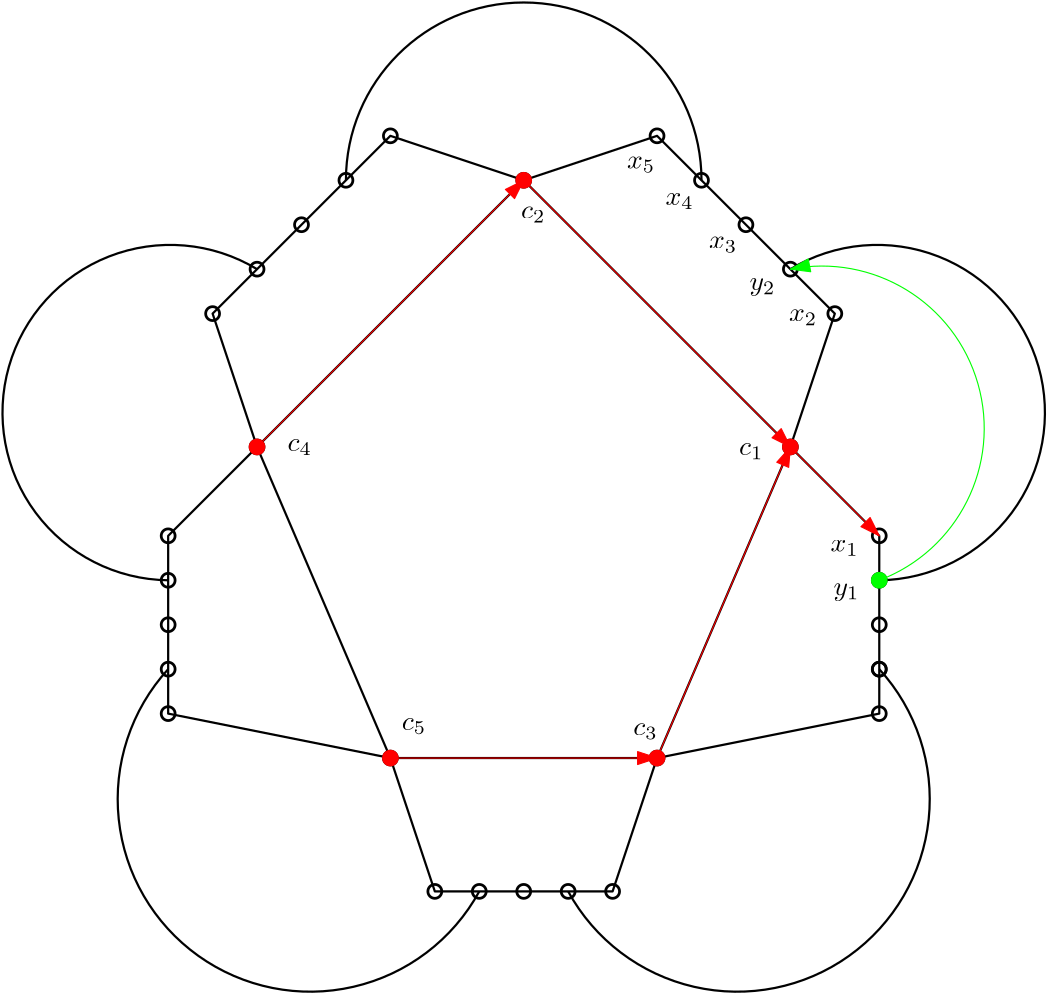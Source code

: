 <?xml version="1.0"?>
<!DOCTYPE ipe SYSTEM "ipe.dtd">
<ipe version="70107" creator="Ipe 7.1.10">
<info created="D:20170626113802" modified="D:20170626155929"/>
<ipestyle name="basic">
<symbol name="arrow/arc(spx)">
<path stroke="sym-stroke" fill="sym-stroke" pen="sym-pen">
0 0 m
-1 0.333 l
-1 -0.333 l
h
</path>
</symbol>
<symbol name="arrow/farc(spx)">
<path stroke="sym-stroke" fill="white" pen="sym-pen">
0 0 m
-1 0.333 l
-1 -0.333 l
h
</path>
</symbol>
<symbol name="arrow/ptarc(spx)">
<path stroke="sym-stroke" fill="sym-stroke" pen="sym-pen">
0 0 m
-1 0.333 l
-0.8 0 l
-1 -0.333 l
h
</path>
</symbol>
<symbol name="arrow/fptarc(spx)">
<path stroke="sym-stroke" fill="white" pen="sym-pen">
0 0 m
-1 0.333 l
-0.8 0 l
-1 -0.333 l
h
</path>
</symbol>
<symbol name="mark/circle(sx)" transformations="translations">
<path fill="sym-stroke">
0.6 0 0 0.6 0 0 e
0.4 0 0 0.4 0 0 e
</path>
</symbol>
<symbol name="mark/disk(sx)" transformations="translations">
<path fill="sym-stroke">
0.6 0 0 0.6 0 0 e
</path>
</symbol>
<symbol name="mark/fdisk(sfx)" transformations="translations">
<group>
<path fill="sym-fill">
0.5 0 0 0.5 0 0 e
</path>
<path fill="sym-stroke" fillrule="eofill">
0.6 0 0 0.6 0 0 e
0.4 0 0 0.4 0 0 e
</path>
</group>
</symbol>
<symbol name="mark/box(sx)" transformations="translations">
<path fill="sym-stroke" fillrule="eofill">
-0.6 -0.6 m
0.6 -0.6 l
0.6 0.6 l
-0.6 0.6 l
h
-0.4 -0.4 m
0.4 -0.4 l
0.4 0.4 l
-0.4 0.4 l
h
</path>
</symbol>
<symbol name="mark/square(sx)" transformations="translations">
<path fill="sym-stroke">
-0.6 -0.6 m
0.6 -0.6 l
0.6 0.6 l
-0.6 0.6 l
h
</path>
</symbol>
<symbol name="mark/fsquare(sfx)" transformations="translations">
<group>
<path fill="sym-fill">
-0.5 -0.5 m
0.5 -0.5 l
0.5 0.5 l
-0.5 0.5 l
h
</path>
<path fill="sym-stroke" fillrule="eofill">
-0.6 -0.6 m
0.6 -0.6 l
0.6 0.6 l
-0.6 0.6 l
h
-0.4 -0.4 m
0.4 -0.4 l
0.4 0.4 l
-0.4 0.4 l
h
</path>
</group>
</symbol>
<symbol name="mark/cross(sx)" transformations="translations">
<group>
<path fill="sym-stroke">
-0.43 -0.57 m
0.57 0.43 l
0.43 0.57 l
-0.57 -0.43 l
h
</path>
<path fill="sym-stroke">
-0.43 0.57 m
0.57 -0.43 l
0.43 -0.57 l
-0.57 0.43 l
h
</path>
</group>
</symbol>
<symbol name="arrow/fnormal(spx)">
<path stroke="sym-stroke" fill="white" pen="sym-pen">
0 0 m
-1 0.333 l
-1 -0.333 l
h
</path>
</symbol>
<symbol name="arrow/pointed(spx)">
<path stroke="sym-stroke" fill="sym-stroke" pen="sym-pen">
0 0 m
-1 0.333 l
-0.8 0 l
-1 -0.333 l
h
</path>
</symbol>
<symbol name="arrow/fpointed(spx)">
<path stroke="sym-stroke" fill="white" pen="sym-pen">
0 0 m
-1 0.333 l
-0.8 0 l
-1 -0.333 l
h
</path>
</symbol>
<symbol name="arrow/linear(spx)">
<path stroke="sym-stroke" pen="sym-pen">
-1 0.333 m
0 0 l
-1 -0.333 l
</path>
</symbol>
<symbol name="arrow/fdouble(spx)">
<path stroke="sym-stroke" fill="white" pen="sym-pen">
0 0 m
-1 0.333 l
-1 -0.333 l
h
-1 0 m
-2 0.333 l
-2 -0.333 l
h
</path>
</symbol>
<symbol name="arrow/double(spx)">
<path stroke="sym-stroke" fill="sym-stroke" pen="sym-pen">
0 0 m
-1 0.333 l
-1 -0.333 l
h
-1 0 m
-2 0.333 l
-2 -0.333 l
h
</path>
</symbol>
<pen name="heavier" value="0.8"/>
<pen name="fat" value="1.2"/>
<pen name="ultrafat" value="2"/>
<symbolsize name="large" value="5"/>
<symbolsize name="small" value="2"/>
<symbolsize name="tiny" value="1.1"/>
<arrowsize name="large" value="10"/>
<arrowsize name="small" value="5"/>
<arrowsize name="tiny" value="3"/>
<color name="red" value="1 0 0"/>
<color name="green" value="0 1 0"/>
<color name="blue" value="0 0 1"/>
<color name="yellow" value="1 1 0"/>
<color name="orange" value="1 0.647 0"/>
<color name="gold" value="1 0.843 0"/>
<color name="purple" value="0.627 0.125 0.941"/>
<color name="gray" value="0.745"/>
<color name="brown" value="0.647 0.165 0.165"/>
<color name="navy" value="0 0 0.502"/>
<color name="pink" value="1 0.753 0.796"/>
<color name="seagreen" value="0.18 0.545 0.341"/>
<color name="turquoise" value="0.251 0.878 0.816"/>
<color name="violet" value="0.933 0.51 0.933"/>
<color name="darkblue" value="0 0 0.545"/>
<color name="darkcyan" value="0 0.545 0.545"/>
<color name="darkgray" value="0.663"/>
<color name="darkgreen" value="0 0.392 0"/>
<color name="darkmagenta" value="0.545 0 0.545"/>
<color name="darkorange" value="1 0.549 0"/>
<color name="darkred" value="0.545 0 0"/>
<color name="lightblue" value="0.678 0.847 0.902"/>
<color name="lightcyan" value="0.878 1 1"/>
<color name="lightgray" value="0.827"/>
<color name="lightgreen" value="0.565 0.933 0.565"/>
<color name="lightyellow" value="1 1 0.878"/>
<dashstyle name="dashed" value="[4] 0"/>
<dashstyle name="dotted" value="[1 3] 0"/>
<dashstyle name="dash dotted" value="[4 2 1 2] 0"/>
<dashstyle name="dash dot dotted" value="[4 2 1 2 1 2] 0"/>
<textsize name="large" value="\large"/>
<textsize name="Large" value="\Large"/>
<textsize name="LARGE" value="\LARGE"/>
<textsize name="huge" value="\huge"/>
<textsize name="Huge" value="\Huge"/>
<textsize name="small" value="\small"/>
<textsize name="footnote" value="\footnotesize"/>
<textsize name="tiny" value="\tiny"/>
<textstyle name="center" begin="\begin{center}" end="\end{center}"/>
<textstyle name="itemize" begin="\begin{itemize}" end="\end{itemize}"/>
<textstyle name="item" begin="\begin{itemize}\item{}" end="\end{itemize}"/>
<gridsize name="4 pts" value="4"/>
<gridsize name="8 pts (~3 mm)" value="8"/>
<gridsize name="16 pts (~6 mm)" value="16"/>
<gridsize name="32 pts (~12 mm)" value="32"/>
<gridsize name="10 pts (~3.5 mm)" value="10"/>
<gridsize name="20 pts (~7 mm)" value="20"/>
<gridsize name="14 pts (~5 mm)" value="14"/>
<gridsize name="28 pts (~10 mm)" value="28"/>
<gridsize name="56 pts (~20 mm)" value="56"/>
<anglesize name="90 deg" value="90"/>
<anglesize name="60 deg" value="60"/>
<anglesize name="45 deg" value="45"/>
<anglesize name="30 deg" value="30"/>
<anglesize name="22.5 deg" value="22.5"/>
<opacity name="10%" value="0.1"/>
<opacity name="30%" value="0.3"/>
<opacity name="50%" value="0.5"/>
<opacity name="75%" value="0.75"/>
<tiling name="falling" angle="-60" step="4" width="1"/>
<tiling name="rising" angle="30" step="4" width="1"/>
</ipestyle>
<page>
<layer name="alpha"/>
<layer name="beta"/>
<layer name="gamma"/>
<view layers="alpha beta gamma" active="beta"/>
<use layer="alpha" name="mark/circle(sx)" pos="256 704" size="large" stroke="black"/>
<use name="mark/circle(sx)" pos="160 608" size="large" stroke="black"/>
<use name="mark/circle(sx)" pos="352 608" size="large" stroke="black"/>
<use name="mark/circle(sx)" pos="304 496" size="large" stroke="black"/>
<use name="mark/circle(sx)" pos="208 496" size="large" stroke="black"/>
<path stroke="black" pen="heavier">
256 704 m
160 608 l
208 496 l
304 496 l
352 608 l
256 704 l
</path>
<use name="mark/circle(sx)" pos="144 656" size="large" stroke="black"/>
<use name="mark/circle(sx)" pos="160 672" size="large" stroke="black"/>
<use name="mark/circle(sx)" pos="176 688" size="large" stroke="black"/>
<use name="mark/circle(sx)" pos="192 704" size="large" stroke="black"/>
<use name="mark/circle(sx)" pos="208 720" size="large" stroke="black"/>
<use matrix="1 0 0 1 16 0" name="mark/circle(sx)" pos="288 720" size="large" stroke="black"/>
<use matrix="1 0 0 1 16 0" name="mark/circle(sx)" pos="304 704" size="large" stroke="black"/>
<use matrix="1 0 0 1 16 0" name="mark/circle(sx)" pos="320 688" size="large" stroke="black"/>
<use matrix="1 0 0 1 16 0" name="mark/circle(sx)" pos="336 672" size="large" stroke="black"/>
<use matrix="1 0 0 1 16 0" name="mark/circle(sx)" pos="352 656" size="large" stroke="black"/>
<use name="mark/circle(sx)" pos="384 576" size="large" stroke="black"/>
<use name="mark/circle(sx)" pos="384 560" size="large" stroke="black"/>
<use name="mark/circle(sx)" pos="384 544" size="large" stroke="black"/>
<use name="mark/circle(sx)" pos="384 528" size="large" stroke="black"/>
<use name="mark/circle(sx)" pos="384 528" size="large" stroke="black"/>
<use name="mark/circle(sx)" pos="128 576" size="large" stroke="black"/>
<use name="mark/circle(sx)" pos="128 560" size="large" stroke="black"/>
<use name="mark/circle(sx)" pos="128 544" size="large" stroke="black"/>
<use name="mark/circle(sx)" pos="128 528" size="large" stroke="black"/>
<use name="mark/circle(sx)" pos="128 512" size="large" stroke="black"/>
<use name="mark/circle(sx)" pos="224 448" size="large" stroke="black"/>
<use name="mark/circle(sx)" pos="240 448" size="large" stroke="black"/>
<use name="mark/circle(sx)" pos="256 448" size="large" stroke="black"/>
<use name="mark/circle(sx)" pos="272 448" size="large" stroke="black"/>
<use name="mark/circle(sx)" pos="288 448" size="large" stroke="black"/>
<use name="mark/circle(sx)" pos="384 512" size="large" stroke="black"/>
<path stroke="black" pen="heavier">
256 704 m
208 720 l
192 704 l
176 688 l
160 672 l
144 656 l
160 608 l
</path>
<path stroke="black" pen="heavier">
352 608 m
384 576 l
384 560 l
384 544 l
384 528 l
384 512 l
304 496 l
</path>
<path stroke="black" pen="heavier">
304 496 m
288 448 l
272 448 l
256 448 l
240 448 l
224 448 l
208 496 l
</path>
<path stroke="black" pen="heavier">
208 496 m
128 512 l
128 528 l
128 544 l
128 560 l
128 576 l
160 608 l
</path>
<path stroke="black" pen="heavier">
128 560 m
60.368 0 0 -60.368 128.727 620.364 160 672 a
</path>
<path stroke="black" pen="heavier">
256 704 m
304 720 l
320 704 l
336 688 l
352 672 l
368 656 l
352 608 l
</path>
<path stroke="black" pen="heavier">
192 704 m
64 0 0 -64 256 704 320 704 a
</path>
<path stroke="black" pen="heavier">
384 560 m
60.368 0 0 60.368 383.273 620.364 352 672 a
</path>
<path stroke="black" pen="heavier">
384 528 m
69.3223 0 0 -69.3223 332.848 481.212 272 448 a
</path>
<path stroke="black" pen="heavier">
128 528 m
69.3223 0 0 69.3223 179.152 481.212 240 448 a
</path>
<text layer="gamma" matrix="1 0 0 1 6.72611 -1.12102" transformations="translations" pos="326.811 606.2" stroke="black" type="label" width="8.781" height="4.294" depth="1.49" valign="baseline">$c_1$</text>
<text transformations="translations" pos="255.066 690.276" stroke="black" type="label" width="8.781" height="4.294" depth="1.49" valign="baseline">$c_2$</text>
<text transformations="translations" pos="295.422 504.187" stroke="black" type="label" width="8.781" height="4.294" depth="1.49" valign="baseline">$c_3$</text>
<text transformations="translations" pos="170.989 606.573" stroke="black" type="label" width="8.781" height="4.294" depth="1.49" valign="baseline">$c_4$</text>
<text transformations="translations" pos="212.093 506.055" stroke="black" type="label" width="8.781" height="4.294" depth="1.49" valign="baseline">$c_5$</text>
<text matrix="1 0 0 1 -1.12102 -2.98938" transformations="translations" pos="367.541 573.316" stroke="black" type="label" width="10.163" height="4.294" depth="1.49" valign="baseline">$x_1$</text>
<text matrix="1 0 0 1 -5.60509 -6.72611" transformations="translations" pos="373.146 561.359" stroke="black" type="label" width="9.354" height="4.297" depth="1.93" valign="baseline">$y_1$</text>
<text matrix="1 0 0 1 -7.84713 -1.86836" transformations="translations" pos="345.121 666.361" stroke="black" type="label" width="9.354" height="4.297" depth="1.93" valign="baseline">$y_2$</text>
<text transformations="translations" pos="351.473 653.282" stroke="black" type="label" width="10.163" height="4.294" depth="1.49" valign="baseline">$x_2$</text>
<text matrix="1 0 0 1 -4.1104 -3.36306" transformations="translations" pos="326.811 682.803" stroke="black" type="label" width="10.163" height="4.294" depth="1.49" valign="baseline">$x_3$</text>
<text matrix="1 0 0 1 -3.73673 -1.86836" transformations="translations" pos="310.743 697.002" stroke="black" type="label" width="10.163" height="4.294" depth="1.49" valign="baseline">$x_4$</text>
<text transformations="translations" pos="293.18 708.212" stroke="black" type="label" width="10.163" height="4.294" depth="1.49" valign="baseline">$x_5$</text>
<use layer="beta" name="mark/disk(sx)" pos="256 704" size="large" stroke="red"/>
<use name="mark/disk(sx)" pos="160 608" size="large" stroke="red"/>
<use name="mark/disk(sx)" pos="208 496" size="large" stroke="red"/>
<use name="mark/disk(sx)" pos="304 496" size="large" stroke="red"/>
<use name="mark/disk(sx)" pos="352 608" size="large" stroke="red"/>
<use name="mark/disk(sx)" pos="384 560" size="large" stroke="green"/>
<path stroke="red" arrow="normal/normal">
160 608 m
256 704 l
</path>
<path stroke="red" arrow="normal/normal">
208 496 m
304 496 l
</path>
<path stroke="red" arrow="normal/normal">
304 496 m
352 608 l
</path>
<path stroke="red" arrow="normal/normal">
352 608 m
384 576 l
</path>
<path stroke="red" arrow="normal/normal">
256 704 m
352 608 l
</path>
<path stroke="green" arrow="normal/normal">
384 560 m
58.4428 0 0 58.4428 363.333 614.667 352 672 a
</path>
</page>
</ipe>
